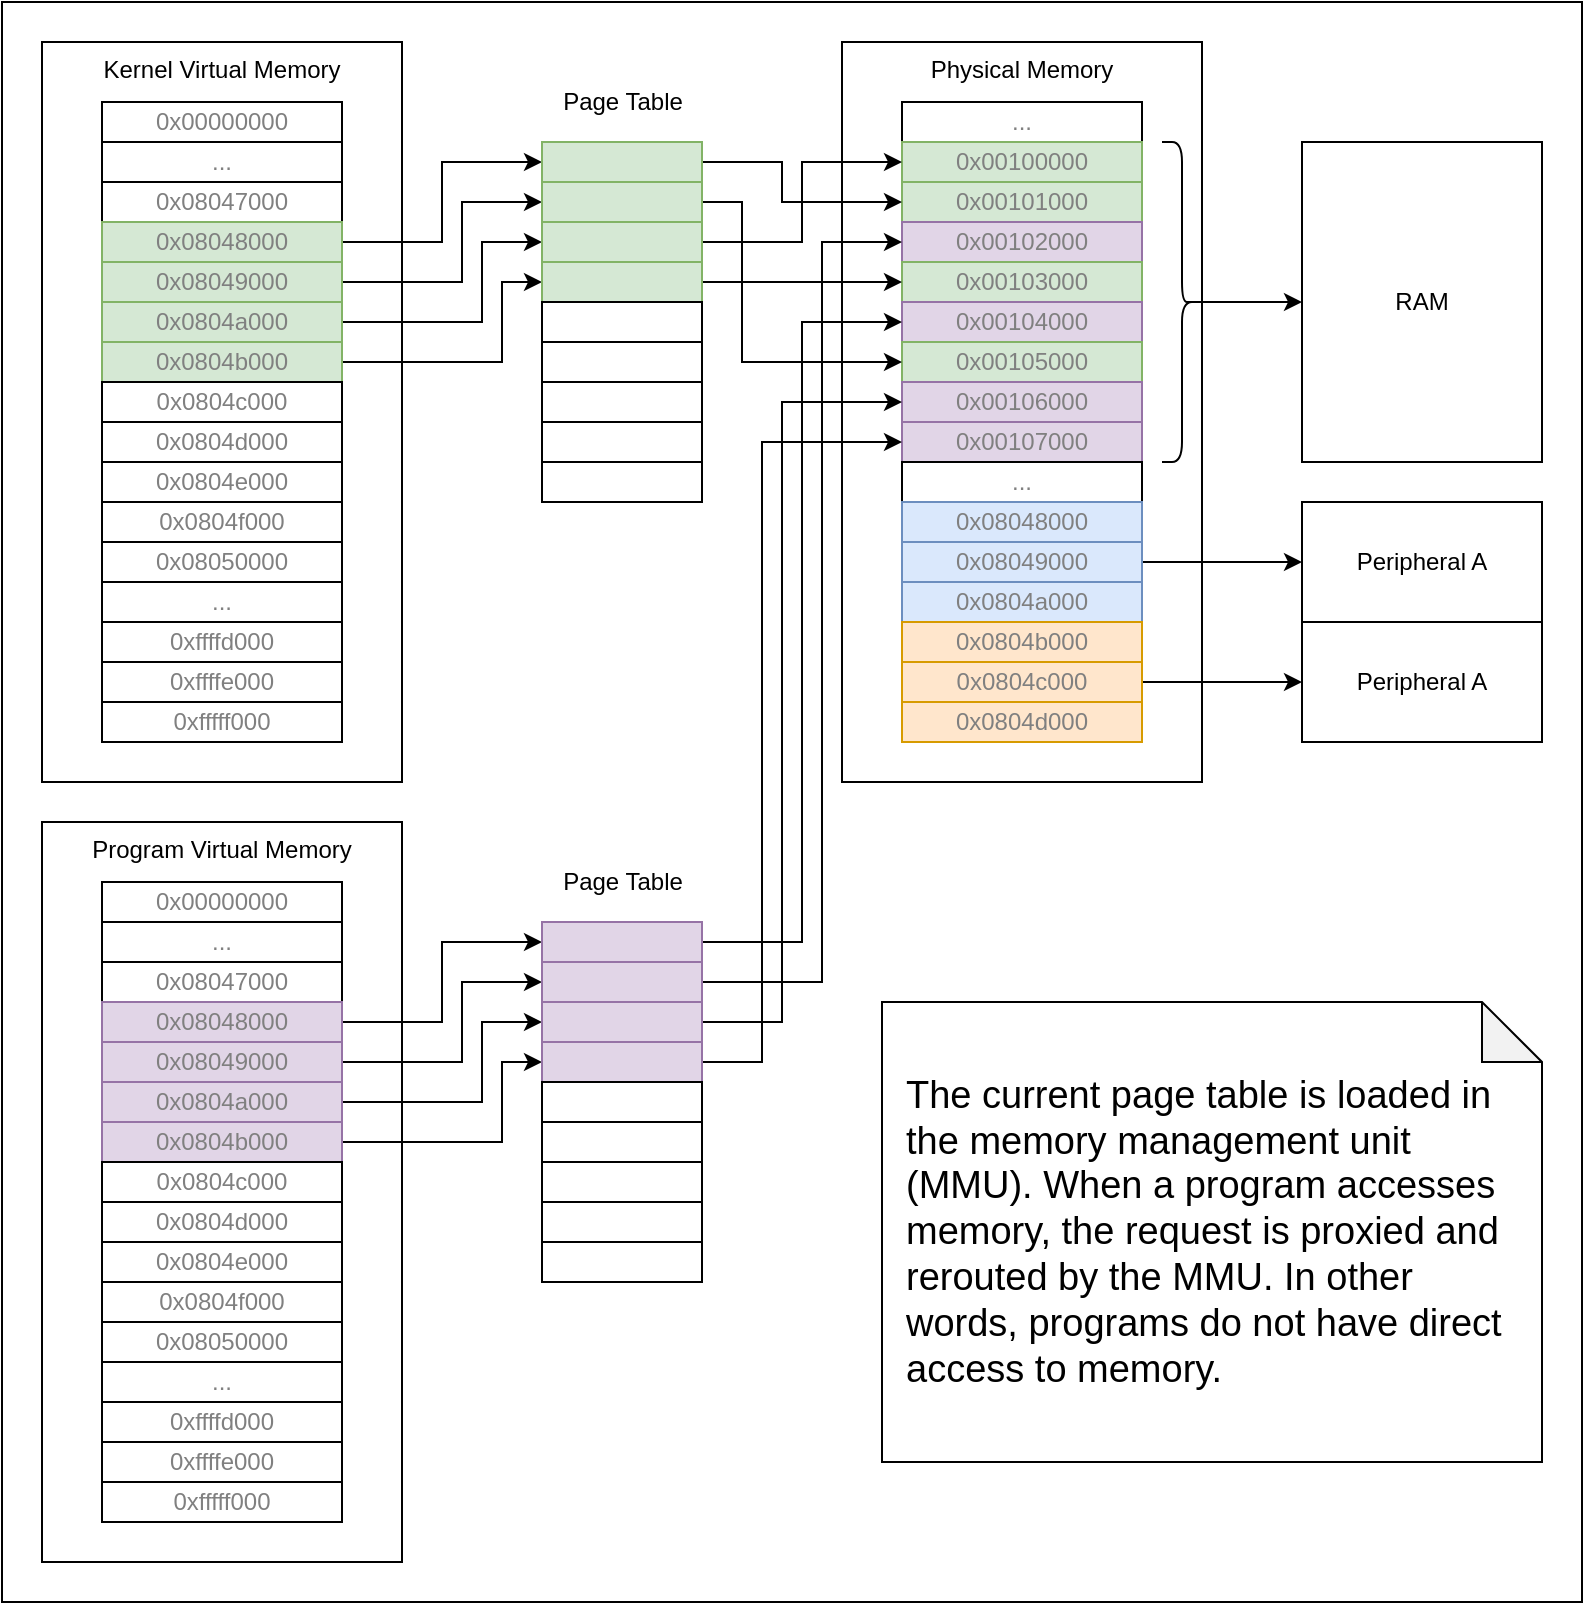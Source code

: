 <mxfile version="14.5.1" type="device"><diagram id="558RtdgoMr4aKJD9-32p" name="Page-1"><mxGraphModel dx="1086" dy="960" grid="1" gridSize="10" guides="1" tooltips="1" connect="1" arrows="1" fold="1" page="1" pageScale="1" pageWidth="850" pageHeight="1100" math="0" shadow="0"><root><mxCell id="0"/><mxCell id="1" parent="0"/><mxCell id="YCdUTEBRLjC4YjcyD9-x-125" value="" style="rounded=0;whiteSpace=wrap;html=1;fontColor=#000000;" vertex="1" parent="1"><mxGeometry x="20" y="20" width="790" height="800" as="geometry"/></mxCell><mxCell id="YCdUTEBRLjC4YjcyD9-x-17" value="Kernel Virtual Memory" style="rounded=0;whiteSpace=wrap;html=1;verticalAlign=top;" vertex="1" parent="1"><mxGeometry x="40" y="40" width="180" height="370" as="geometry"/></mxCell><mxCell id="YCdUTEBRLjC4YjcyD9-x-1" value="0x00000000" style="rounded=0;whiteSpace=wrap;html=1;fontColor=#808080;" vertex="1" parent="1"><mxGeometry x="70" y="70" width="120" height="20" as="geometry"/></mxCell><mxCell id="YCdUTEBRLjC4YjcyD9-x-2" value="..." style="rounded=0;whiteSpace=wrap;html=1;fontColor=#808080;" vertex="1" parent="1"><mxGeometry x="70" y="90" width="120" height="20" as="geometry"/></mxCell><mxCell id="YCdUTEBRLjC4YjcyD9-x-3" value="0x08047000" style="rounded=0;whiteSpace=wrap;html=1;fontColor=#808080;" vertex="1" parent="1"><mxGeometry x="70" y="110" width="120" height="20" as="geometry"/></mxCell><mxCell id="YCdUTEBRLjC4YjcyD9-x-98" style="edgeStyle=orthogonalEdgeStyle;rounded=0;orthogonalLoop=1;jettySize=auto;html=1;exitX=1;exitY=0.5;exitDx=0;exitDy=0;entryX=0;entryY=0.5;entryDx=0;entryDy=0;" edge="1" parent="1" source="YCdUTEBRLjC4YjcyD9-x-4" target="YCdUTEBRLjC4YjcyD9-x-35"><mxGeometry relative="1" as="geometry"><Array as="points"><mxPoint x="240" y="140"/><mxPoint x="240" y="100"/></Array></mxGeometry></mxCell><mxCell id="YCdUTEBRLjC4YjcyD9-x-4" value="0x08048000" style="rounded=0;whiteSpace=wrap;html=1;fillColor=#d5e8d4;strokeColor=#82b366;fontColor=#808080;" vertex="1" parent="1"><mxGeometry x="70" y="130" width="120" height="20" as="geometry"/></mxCell><mxCell id="YCdUTEBRLjC4YjcyD9-x-99" style="edgeStyle=orthogonalEdgeStyle;rounded=0;orthogonalLoop=1;jettySize=auto;html=1;exitX=1;exitY=0.5;exitDx=0;exitDy=0;entryX=0;entryY=0.5;entryDx=0;entryDy=0;" edge="1" parent="1" source="YCdUTEBRLjC4YjcyD9-x-5" target="YCdUTEBRLjC4YjcyD9-x-36"><mxGeometry relative="1" as="geometry"><Array as="points"><mxPoint x="250" y="160"/><mxPoint x="250" y="120"/></Array></mxGeometry></mxCell><mxCell id="YCdUTEBRLjC4YjcyD9-x-5" value="0x08049000" style="rounded=0;whiteSpace=wrap;html=1;fillColor=#d5e8d4;strokeColor=#82b366;fontColor=#808080;" vertex="1" parent="1"><mxGeometry x="70" y="150" width="120" height="20" as="geometry"/></mxCell><mxCell id="YCdUTEBRLjC4YjcyD9-x-100" style="edgeStyle=orthogonalEdgeStyle;rounded=0;orthogonalLoop=1;jettySize=auto;html=1;exitX=1;exitY=0.5;exitDx=0;exitDy=0;entryX=0;entryY=0.5;entryDx=0;entryDy=0;" edge="1" parent="1" source="YCdUTEBRLjC4YjcyD9-x-6" target="YCdUTEBRLjC4YjcyD9-x-37"><mxGeometry relative="1" as="geometry"><Array as="points"><mxPoint x="260" y="180"/><mxPoint x="260" y="140"/></Array></mxGeometry></mxCell><mxCell id="YCdUTEBRLjC4YjcyD9-x-6" value="0x0804a000" style="rounded=0;whiteSpace=wrap;html=1;fillColor=#d5e8d4;strokeColor=#82b366;fontColor=#808080;" vertex="1" parent="1"><mxGeometry x="70" y="170" width="120" height="20" as="geometry"/></mxCell><mxCell id="YCdUTEBRLjC4YjcyD9-x-101" style="edgeStyle=orthogonalEdgeStyle;rounded=0;orthogonalLoop=1;jettySize=auto;html=1;exitX=1;exitY=0.5;exitDx=0;exitDy=0;entryX=0;entryY=0.5;entryDx=0;entryDy=0;" edge="1" parent="1" source="YCdUTEBRLjC4YjcyD9-x-7" target="YCdUTEBRLjC4YjcyD9-x-38"><mxGeometry relative="1" as="geometry"><Array as="points"><mxPoint x="270" y="200"/><mxPoint x="270" y="160"/></Array></mxGeometry></mxCell><mxCell id="YCdUTEBRLjC4YjcyD9-x-7" value="0x0804b000" style="rounded=0;whiteSpace=wrap;html=1;fillColor=#d5e8d4;strokeColor=#82b366;fontColor=#808080;" vertex="1" parent="1"><mxGeometry x="70" y="190" width="120" height="20" as="geometry"/></mxCell><mxCell id="YCdUTEBRLjC4YjcyD9-x-8" value="0x0804c000" style="rounded=0;whiteSpace=wrap;html=1;fontColor=#808080;" vertex="1" parent="1"><mxGeometry x="70" y="210" width="120" height="20" as="geometry"/></mxCell><mxCell id="YCdUTEBRLjC4YjcyD9-x-9" value="0x0804d000" style="rounded=0;whiteSpace=wrap;html=1;fontColor=#808080;" vertex="1" parent="1"><mxGeometry x="70" y="230" width="120" height="20" as="geometry"/></mxCell><mxCell id="YCdUTEBRLjC4YjcyD9-x-10" value="0x0804e000" style="rounded=0;whiteSpace=wrap;html=1;fontColor=#808080;" vertex="1" parent="1"><mxGeometry x="70" y="250" width="120" height="20" as="geometry"/></mxCell><mxCell id="YCdUTEBRLjC4YjcyD9-x-11" value="0x0804f000" style="rounded=0;whiteSpace=wrap;html=1;fontColor=#808080;" vertex="1" parent="1"><mxGeometry x="70" y="270" width="120" height="20" as="geometry"/></mxCell><mxCell id="YCdUTEBRLjC4YjcyD9-x-12" value="0x08050000" style="rounded=0;whiteSpace=wrap;html=1;fontColor=#808080;" vertex="1" parent="1"><mxGeometry x="70" y="290" width="120" height="20" as="geometry"/></mxCell><mxCell id="YCdUTEBRLjC4YjcyD9-x-13" value="..." style="rounded=0;whiteSpace=wrap;html=1;fontColor=#808080;" vertex="1" parent="1"><mxGeometry x="70" y="310" width="120" height="20" as="geometry"/></mxCell><mxCell id="YCdUTEBRLjC4YjcyD9-x-14" value="0xffffd000" style="rounded=0;whiteSpace=wrap;html=1;fontColor=#808080;" vertex="1" parent="1"><mxGeometry x="70" y="330" width="120" height="20" as="geometry"/></mxCell><mxCell id="YCdUTEBRLjC4YjcyD9-x-15" value="0xffffe000" style="rounded=0;whiteSpace=wrap;html=1;fontColor=#808080;" vertex="1" parent="1"><mxGeometry x="70" y="350" width="120" height="20" as="geometry"/></mxCell><mxCell id="YCdUTEBRLjC4YjcyD9-x-16" value="0xfffff000" style="rounded=0;whiteSpace=wrap;html=1;fontColor=#808080;" vertex="1" parent="1"><mxGeometry x="70" y="370" width="120" height="20" as="geometry"/></mxCell><mxCell id="YCdUTEBRLjC4YjcyD9-x-18" value="Physical Memory" style="rounded=0;whiteSpace=wrap;html=1;verticalAlign=top;" vertex="1" parent="1"><mxGeometry x="440" y="40" width="180" height="370" as="geometry"/></mxCell><mxCell id="YCdUTEBRLjC4YjcyD9-x-19" value="..." style="rounded=0;whiteSpace=wrap;html=1;fontColor=#808080;" vertex="1" parent="1"><mxGeometry x="470" y="70" width="120" height="20" as="geometry"/></mxCell><mxCell id="YCdUTEBRLjC4YjcyD9-x-20" value="0x00100000" style="rounded=0;whiteSpace=wrap;html=1;fillColor=#d5e8d4;strokeColor=#82b366;fontColor=#808080;" vertex="1" parent="1"><mxGeometry x="470" y="90" width="120" height="20" as="geometry"/></mxCell><mxCell id="YCdUTEBRLjC4YjcyD9-x-21" value="0x00101000" style="rounded=0;whiteSpace=wrap;html=1;fillColor=#d5e8d4;strokeColor=#82b366;fontColor=#808080;" vertex="1" parent="1"><mxGeometry x="470" y="110" width="120" height="20" as="geometry"/></mxCell><mxCell id="YCdUTEBRLjC4YjcyD9-x-22" value="0x00102000" style="rounded=0;whiteSpace=wrap;html=1;fillColor=#e1d5e7;strokeColor=#9673a6;fontColor=#808080;" vertex="1" parent="1"><mxGeometry x="470" y="130" width="120" height="20" as="geometry"/></mxCell><mxCell id="YCdUTEBRLjC4YjcyD9-x-23" value="0x00103000" style="rounded=0;whiteSpace=wrap;html=1;fillColor=#d5e8d4;strokeColor=#82b366;fontColor=#808080;" vertex="1" parent="1"><mxGeometry x="470" y="150" width="120" height="20" as="geometry"/></mxCell><mxCell id="YCdUTEBRLjC4YjcyD9-x-24" value="0x00104000" style="rounded=0;whiteSpace=wrap;html=1;fillColor=#e1d5e7;strokeColor=#9673a6;fontColor=#808080;" vertex="1" parent="1"><mxGeometry x="470" y="170" width="120" height="20" as="geometry"/></mxCell><mxCell id="YCdUTEBRLjC4YjcyD9-x-25" value="0x00105000" style="rounded=0;whiteSpace=wrap;html=1;fillColor=#d5e8d4;strokeColor=#82b366;fontColor=#808080;" vertex="1" parent="1"><mxGeometry x="470" y="190" width="120" height="20" as="geometry"/></mxCell><mxCell id="YCdUTEBRLjC4YjcyD9-x-26" value="0x00106000" style="rounded=0;whiteSpace=wrap;html=1;fillColor=#e1d5e7;strokeColor=#9673a6;fontColor=#808080;" vertex="1" parent="1"><mxGeometry x="470" y="210" width="120" height="20" as="geometry"/></mxCell><mxCell id="YCdUTEBRLjC4YjcyD9-x-27" value="0x00107000" style="rounded=0;whiteSpace=wrap;html=1;fillColor=#e1d5e7;strokeColor=#9673a6;fontColor=#808080;" vertex="1" parent="1"><mxGeometry x="470" y="230" width="120" height="20" as="geometry"/></mxCell><mxCell id="YCdUTEBRLjC4YjcyD9-x-28" value="..." style="rounded=0;whiteSpace=wrap;html=1;fontColor=#808080;" vertex="1" parent="1"><mxGeometry x="470" y="250" width="120" height="20" as="geometry"/></mxCell><mxCell id="YCdUTEBRLjC4YjcyD9-x-29" value="0x08048000" style="rounded=0;whiteSpace=wrap;html=1;fillColor=#dae8fc;strokeColor=#6c8ebf;fontColor=#808080;" vertex="1" parent="1"><mxGeometry x="470" y="270" width="120" height="20" as="geometry"/></mxCell><mxCell id="YCdUTEBRLjC4YjcyD9-x-97" style="edgeStyle=orthogonalEdgeStyle;rounded=0;orthogonalLoop=1;jettySize=auto;html=1;exitX=1;exitY=0.5;exitDx=0;exitDy=0;entryX=0;entryY=0.5;entryDx=0;entryDy=0;" edge="1" parent="1" source="YCdUTEBRLjC4YjcyD9-x-30" target="YCdUTEBRLjC4YjcyD9-x-68"><mxGeometry relative="1" as="geometry"/></mxCell><mxCell id="YCdUTEBRLjC4YjcyD9-x-30" value="0x08049000" style="rounded=0;whiteSpace=wrap;html=1;fillColor=#dae8fc;strokeColor=#6c8ebf;fontColor=#808080;" vertex="1" parent="1"><mxGeometry x="470" y="290" width="120" height="20" as="geometry"/></mxCell><mxCell id="YCdUTEBRLjC4YjcyD9-x-31" value="0x0804a000" style="rounded=0;whiteSpace=wrap;html=1;fillColor=#dae8fc;strokeColor=#6c8ebf;fontColor=#808080;" vertex="1" parent="1"><mxGeometry x="470" y="310" width="120" height="20" as="geometry"/></mxCell><mxCell id="YCdUTEBRLjC4YjcyD9-x-32" value="0x0804b000" style="rounded=0;whiteSpace=wrap;html=1;fillColor=#ffe6cc;strokeColor=#d79b00;fontColor=#808080;" vertex="1" parent="1"><mxGeometry x="470" y="330" width="120" height="20" as="geometry"/></mxCell><mxCell id="YCdUTEBRLjC4YjcyD9-x-96" style="edgeStyle=orthogonalEdgeStyle;rounded=0;orthogonalLoop=1;jettySize=auto;html=1;exitX=1;exitY=0.5;exitDx=0;exitDy=0;entryX=0;entryY=0.5;entryDx=0;entryDy=0;" edge="1" parent="1" source="YCdUTEBRLjC4YjcyD9-x-33" target="YCdUTEBRLjC4YjcyD9-x-69"><mxGeometry relative="1" as="geometry"/></mxCell><mxCell id="YCdUTEBRLjC4YjcyD9-x-33" value="0x0804c000" style="rounded=0;whiteSpace=wrap;html=1;fillColor=#ffe6cc;strokeColor=#d79b00;fontColor=#808080;" vertex="1" parent="1"><mxGeometry x="470" y="350" width="120" height="20" as="geometry"/></mxCell><mxCell id="YCdUTEBRLjC4YjcyD9-x-34" value="0x0804d000" style="rounded=0;whiteSpace=wrap;html=1;fillColor=#ffe6cc;strokeColor=#d79b00;fontColor=#808080;" vertex="1" parent="1"><mxGeometry x="470" y="370" width="120" height="20" as="geometry"/></mxCell><mxCell id="YCdUTEBRLjC4YjcyD9-x-102" style="edgeStyle=orthogonalEdgeStyle;rounded=0;orthogonalLoop=1;jettySize=auto;html=1;exitX=1;exitY=0.5;exitDx=0;exitDy=0;entryX=0;entryY=0.5;entryDx=0;entryDy=0;" edge="1" parent="1" source="YCdUTEBRLjC4YjcyD9-x-35" target="YCdUTEBRLjC4YjcyD9-x-21"><mxGeometry relative="1" as="geometry"><Array as="points"><mxPoint x="410" y="100"/><mxPoint x="410" y="120"/></Array></mxGeometry></mxCell><mxCell id="YCdUTEBRLjC4YjcyD9-x-35" value="" style="rounded=0;whiteSpace=wrap;html=1;fillColor=#d5e8d4;strokeColor=#82b366;" vertex="1" parent="1"><mxGeometry x="290" y="90" width="80" height="20" as="geometry"/></mxCell><mxCell id="YCdUTEBRLjC4YjcyD9-x-103" style="edgeStyle=orthogonalEdgeStyle;rounded=0;orthogonalLoop=1;jettySize=auto;html=1;exitX=1;exitY=0.5;exitDx=0;exitDy=0;entryX=0;entryY=0.5;entryDx=0;entryDy=0;" edge="1" parent="1" source="YCdUTEBRLjC4YjcyD9-x-36" target="YCdUTEBRLjC4YjcyD9-x-25"><mxGeometry relative="1" as="geometry"><Array as="points"><mxPoint x="390" y="120"/><mxPoint x="390" y="200"/></Array></mxGeometry></mxCell><mxCell id="YCdUTEBRLjC4YjcyD9-x-36" value="" style="rounded=0;whiteSpace=wrap;html=1;fillColor=#d5e8d4;strokeColor=#82b366;" vertex="1" parent="1"><mxGeometry x="290" y="110" width="80" height="20" as="geometry"/></mxCell><mxCell id="YCdUTEBRLjC4YjcyD9-x-111" style="edgeStyle=orthogonalEdgeStyle;rounded=0;orthogonalLoop=1;jettySize=auto;html=1;exitX=1;exitY=0.5;exitDx=0;exitDy=0;entryX=0;entryY=0.5;entryDx=0;entryDy=0;" edge="1" parent="1" source="YCdUTEBRLjC4YjcyD9-x-37" target="YCdUTEBRLjC4YjcyD9-x-20"><mxGeometry relative="1" as="geometry"/></mxCell><mxCell id="YCdUTEBRLjC4YjcyD9-x-37" value="" style="rounded=0;whiteSpace=wrap;html=1;fillColor=#d5e8d4;strokeColor=#82b366;" vertex="1" parent="1"><mxGeometry x="290" y="130" width="80" height="20" as="geometry"/></mxCell><mxCell id="YCdUTEBRLjC4YjcyD9-x-110" style="edgeStyle=orthogonalEdgeStyle;rounded=0;orthogonalLoop=1;jettySize=auto;html=1;exitX=1;exitY=0.5;exitDx=0;exitDy=0;entryX=0;entryY=0.5;entryDx=0;entryDy=0;" edge="1" parent="1" source="YCdUTEBRLjC4YjcyD9-x-38" target="YCdUTEBRLjC4YjcyD9-x-23"><mxGeometry relative="1" as="geometry"/></mxCell><mxCell id="YCdUTEBRLjC4YjcyD9-x-38" value="" style="rounded=0;whiteSpace=wrap;html=1;fillColor=#d5e8d4;strokeColor=#82b366;" vertex="1" parent="1"><mxGeometry x="290" y="150" width="80" height="20" as="geometry"/></mxCell><mxCell id="YCdUTEBRLjC4YjcyD9-x-39" value="" style="rounded=0;whiteSpace=wrap;html=1;" vertex="1" parent="1"><mxGeometry x="290" y="170" width="80" height="20" as="geometry"/></mxCell><mxCell id="YCdUTEBRLjC4YjcyD9-x-40" value="" style="rounded=0;whiteSpace=wrap;html=1;" vertex="1" parent="1"><mxGeometry x="290" y="190" width="80" height="20" as="geometry"/></mxCell><mxCell id="YCdUTEBRLjC4YjcyD9-x-41" value="" style="rounded=0;whiteSpace=wrap;html=1;" vertex="1" parent="1"><mxGeometry x="290" y="210" width="80" height="20" as="geometry"/></mxCell><mxCell id="YCdUTEBRLjC4YjcyD9-x-42" value="" style="rounded=0;whiteSpace=wrap;html=1;" vertex="1" parent="1"><mxGeometry x="290" y="230" width="80" height="20" as="geometry"/></mxCell><mxCell id="YCdUTEBRLjC4YjcyD9-x-43" value="" style="rounded=0;whiteSpace=wrap;html=1;" vertex="1" parent="1"><mxGeometry x="290" y="250" width="80" height="20" as="geometry"/></mxCell><mxCell id="YCdUTEBRLjC4YjcyD9-x-68" value="Peripheral A" style="rounded=0;whiteSpace=wrap;html=1;" vertex="1" parent="1"><mxGeometry x="670" y="270" width="120" height="60" as="geometry"/></mxCell><mxCell id="YCdUTEBRLjC4YjcyD9-x-69" value="Peripheral A" style="rounded=0;whiteSpace=wrap;html=1;" vertex="1" parent="1"><mxGeometry x="670" y="330" width="120" height="60" as="geometry"/></mxCell><mxCell id="YCdUTEBRLjC4YjcyD9-x-70" value="Program Virtual Memory" style="rounded=0;whiteSpace=wrap;html=1;verticalAlign=top;" vertex="1" parent="1"><mxGeometry x="40" y="430" width="180" height="370" as="geometry"/></mxCell><mxCell id="YCdUTEBRLjC4YjcyD9-x-71" value="&lt;span&gt;0x00000000&lt;/span&gt;" style="rounded=0;whiteSpace=wrap;html=1;fontColor=#808080;" vertex="1" parent="1"><mxGeometry x="70" y="460" width="120" height="20" as="geometry"/></mxCell><mxCell id="YCdUTEBRLjC4YjcyD9-x-72" value="&lt;span&gt;...&lt;/span&gt;" style="rounded=0;whiteSpace=wrap;html=1;fontColor=#808080;" vertex="1" parent="1"><mxGeometry x="70" y="480" width="120" height="20" as="geometry"/></mxCell><mxCell id="YCdUTEBRLjC4YjcyD9-x-73" value="&lt;span&gt;0x08047000&lt;/span&gt;" style="rounded=0;whiteSpace=wrap;html=1;fontColor=#808080;" vertex="1" parent="1"><mxGeometry x="70" y="500" width="120" height="20" as="geometry"/></mxCell><mxCell id="YCdUTEBRLjC4YjcyD9-x-112" style="edgeStyle=orthogonalEdgeStyle;rounded=0;orthogonalLoop=1;jettySize=auto;html=1;exitX=1;exitY=0.5;exitDx=0;exitDy=0;entryX=0;entryY=0.5;entryDx=0;entryDy=0;" edge="1" parent="1" source="YCdUTEBRLjC4YjcyD9-x-74" target="YCdUTEBRLjC4YjcyD9-x-87"><mxGeometry relative="1" as="geometry"/></mxCell><mxCell id="YCdUTEBRLjC4YjcyD9-x-74" value="&lt;span&gt;0x08048000&lt;/span&gt;" style="rounded=0;whiteSpace=wrap;html=1;fillColor=#e1d5e7;strokeColor=#9673a6;fontColor=#808080;" vertex="1" parent="1"><mxGeometry x="70" y="520" width="120" height="20" as="geometry"/></mxCell><mxCell id="YCdUTEBRLjC4YjcyD9-x-113" style="edgeStyle=orthogonalEdgeStyle;rounded=0;orthogonalLoop=1;jettySize=auto;html=1;exitX=1;exitY=0.5;exitDx=0;exitDy=0;entryX=0;entryY=0.5;entryDx=0;entryDy=0;" edge="1" parent="1" source="YCdUTEBRLjC4YjcyD9-x-75" target="YCdUTEBRLjC4YjcyD9-x-88"><mxGeometry relative="1" as="geometry"><Array as="points"><mxPoint x="250" y="550"/><mxPoint x="250" y="510"/></Array></mxGeometry></mxCell><mxCell id="YCdUTEBRLjC4YjcyD9-x-75" value="&lt;span&gt;0x08049000&lt;/span&gt;" style="rounded=0;whiteSpace=wrap;html=1;fillColor=#e1d5e7;strokeColor=#9673a6;fontColor=#808080;" vertex="1" parent="1"><mxGeometry x="70" y="540" width="120" height="20" as="geometry"/></mxCell><mxCell id="YCdUTEBRLjC4YjcyD9-x-114" style="edgeStyle=orthogonalEdgeStyle;rounded=0;orthogonalLoop=1;jettySize=auto;html=1;exitX=1;exitY=0.5;exitDx=0;exitDy=0;entryX=0;entryY=0.5;entryDx=0;entryDy=0;" edge="1" parent="1" source="YCdUTEBRLjC4YjcyD9-x-76" target="YCdUTEBRLjC4YjcyD9-x-89"><mxGeometry relative="1" as="geometry"><Array as="points"><mxPoint x="260" y="570"/><mxPoint x="260" y="530"/></Array></mxGeometry></mxCell><mxCell id="YCdUTEBRLjC4YjcyD9-x-76" value="&lt;span&gt;0x0804a000&lt;/span&gt;" style="rounded=0;whiteSpace=wrap;html=1;fillColor=#e1d5e7;strokeColor=#9673a6;fontColor=#808080;" vertex="1" parent="1"><mxGeometry x="70" y="560" width="120" height="20" as="geometry"/></mxCell><mxCell id="YCdUTEBRLjC4YjcyD9-x-115" style="edgeStyle=orthogonalEdgeStyle;rounded=0;orthogonalLoop=1;jettySize=auto;html=1;exitX=1;exitY=0.5;exitDx=0;exitDy=0;entryX=0;entryY=0.5;entryDx=0;entryDy=0;" edge="1" parent="1" source="YCdUTEBRLjC4YjcyD9-x-77" target="YCdUTEBRLjC4YjcyD9-x-90"><mxGeometry relative="1" as="geometry"><Array as="points"><mxPoint x="270" y="590"/><mxPoint x="270" y="550"/></Array></mxGeometry></mxCell><mxCell id="YCdUTEBRLjC4YjcyD9-x-77" value="&lt;span&gt;0x0804b000&lt;/span&gt;" style="rounded=0;whiteSpace=wrap;html=1;fillColor=#e1d5e7;strokeColor=#9673a6;fontColor=#808080;" vertex="1" parent="1"><mxGeometry x="70" y="580" width="120" height="20" as="geometry"/></mxCell><mxCell id="YCdUTEBRLjC4YjcyD9-x-78" value="&lt;span&gt;0x0804c000&lt;/span&gt;" style="rounded=0;whiteSpace=wrap;html=1;fontColor=#808080;" vertex="1" parent="1"><mxGeometry x="70" y="600" width="120" height="20" as="geometry"/></mxCell><mxCell id="YCdUTEBRLjC4YjcyD9-x-79" value="&lt;span&gt;0x0804d000&lt;/span&gt;" style="rounded=0;whiteSpace=wrap;html=1;fontColor=#808080;" vertex="1" parent="1"><mxGeometry x="70" y="620" width="120" height="20" as="geometry"/></mxCell><mxCell id="YCdUTEBRLjC4YjcyD9-x-80" value="&lt;span&gt;0x0804e000&lt;/span&gt;" style="rounded=0;whiteSpace=wrap;html=1;fontColor=#808080;" vertex="1" parent="1"><mxGeometry x="70" y="640" width="120" height="20" as="geometry"/></mxCell><mxCell id="YCdUTEBRLjC4YjcyD9-x-81" value="&lt;span&gt;0x0804f000&lt;/span&gt;" style="rounded=0;whiteSpace=wrap;html=1;fontColor=#808080;" vertex="1" parent="1"><mxGeometry x="70" y="660" width="120" height="20" as="geometry"/></mxCell><mxCell id="YCdUTEBRLjC4YjcyD9-x-82" value="&lt;span&gt;0x08050000&lt;/span&gt;" style="rounded=0;whiteSpace=wrap;html=1;fontColor=#808080;" vertex="1" parent="1"><mxGeometry x="70" y="680" width="120" height="20" as="geometry"/></mxCell><mxCell id="YCdUTEBRLjC4YjcyD9-x-83" value="&lt;span&gt;...&lt;/span&gt;" style="rounded=0;whiteSpace=wrap;html=1;fontColor=#808080;" vertex="1" parent="1"><mxGeometry x="70" y="700" width="120" height="20" as="geometry"/></mxCell><mxCell id="YCdUTEBRLjC4YjcyD9-x-84" value="0xffffd000" style="rounded=0;whiteSpace=wrap;html=1;fontColor=#808080;" vertex="1" parent="1"><mxGeometry x="70" y="720" width="120" height="20" as="geometry"/></mxCell><mxCell id="YCdUTEBRLjC4YjcyD9-x-85" value="0xffffe000" style="rounded=0;whiteSpace=wrap;html=1;fontColor=#808080;" vertex="1" parent="1"><mxGeometry x="70" y="740" width="120" height="20" as="geometry"/></mxCell><mxCell id="YCdUTEBRLjC4YjcyD9-x-86" value="&lt;span&gt;0xfffff000&lt;/span&gt;" style="rounded=0;whiteSpace=wrap;html=1;fontColor=#808080;" vertex="1" parent="1"><mxGeometry x="70" y="760" width="120" height="20" as="geometry"/></mxCell><mxCell id="YCdUTEBRLjC4YjcyD9-x-106" style="edgeStyle=orthogonalEdgeStyle;rounded=0;orthogonalLoop=1;jettySize=auto;html=1;exitX=1;exitY=0.5;exitDx=0;exitDy=0;entryX=0;entryY=0.5;entryDx=0;entryDy=0;" edge="1" parent="1" source="YCdUTEBRLjC4YjcyD9-x-87" target="YCdUTEBRLjC4YjcyD9-x-24"><mxGeometry relative="1" as="geometry"/></mxCell><mxCell id="YCdUTEBRLjC4YjcyD9-x-87" value="" style="rounded=0;whiteSpace=wrap;html=1;fillColor=#e1d5e7;strokeColor=#9673a6;" vertex="1" parent="1"><mxGeometry x="290" y="480" width="80" height="20" as="geometry"/></mxCell><mxCell id="YCdUTEBRLjC4YjcyD9-x-107" style="edgeStyle=orthogonalEdgeStyle;rounded=0;orthogonalLoop=1;jettySize=auto;html=1;exitX=1;exitY=0.5;exitDx=0;exitDy=0;entryX=0;entryY=0.5;entryDx=0;entryDy=0;" edge="1" parent="1" source="YCdUTEBRLjC4YjcyD9-x-88" target="YCdUTEBRLjC4YjcyD9-x-22"><mxGeometry relative="1" as="geometry"><Array as="points"><mxPoint x="430" y="510"/><mxPoint x="430" y="140"/></Array></mxGeometry></mxCell><mxCell id="YCdUTEBRLjC4YjcyD9-x-88" value="" style="rounded=0;whiteSpace=wrap;html=1;fillColor=#e1d5e7;strokeColor=#9673a6;" vertex="1" parent="1"><mxGeometry x="290" y="500" width="80" height="20" as="geometry"/></mxCell><mxCell id="YCdUTEBRLjC4YjcyD9-x-109" style="edgeStyle=orthogonalEdgeStyle;rounded=0;orthogonalLoop=1;jettySize=auto;html=1;exitX=1;exitY=0.5;exitDx=0;exitDy=0;entryX=0;entryY=0.5;entryDx=0;entryDy=0;" edge="1" parent="1" source="YCdUTEBRLjC4YjcyD9-x-89" target="YCdUTEBRLjC4YjcyD9-x-26"><mxGeometry relative="1" as="geometry"><Array as="points"><mxPoint x="410" y="530"/><mxPoint x="410" y="220"/></Array></mxGeometry></mxCell><mxCell id="YCdUTEBRLjC4YjcyD9-x-89" value="" style="rounded=0;whiteSpace=wrap;html=1;fillColor=#e1d5e7;strokeColor=#9673a6;" vertex="1" parent="1"><mxGeometry x="290" y="520" width="80" height="20" as="geometry"/></mxCell><mxCell id="YCdUTEBRLjC4YjcyD9-x-108" style="edgeStyle=orthogonalEdgeStyle;rounded=0;orthogonalLoop=1;jettySize=auto;html=1;exitX=1;exitY=0.5;exitDx=0;exitDy=0;entryX=0;entryY=0.5;entryDx=0;entryDy=0;" edge="1" parent="1" source="YCdUTEBRLjC4YjcyD9-x-90" target="YCdUTEBRLjC4YjcyD9-x-27"><mxGeometry relative="1" as="geometry"><Array as="points"><mxPoint x="400" y="550"/><mxPoint x="400" y="240"/></Array></mxGeometry></mxCell><mxCell id="YCdUTEBRLjC4YjcyD9-x-90" value="" style="rounded=0;whiteSpace=wrap;html=1;fillColor=#e1d5e7;strokeColor=#9673a6;" vertex="1" parent="1"><mxGeometry x="290" y="540" width="80" height="20" as="geometry"/></mxCell><mxCell id="YCdUTEBRLjC4YjcyD9-x-91" value="" style="rounded=0;whiteSpace=wrap;html=1;" vertex="1" parent="1"><mxGeometry x="290" y="560" width="80" height="20" as="geometry"/></mxCell><mxCell id="YCdUTEBRLjC4YjcyD9-x-92" value="" style="rounded=0;whiteSpace=wrap;html=1;" vertex="1" parent="1"><mxGeometry x="290" y="580" width="80" height="20" as="geometry"/></mxCell><mxCell id="YCdUTEBRLjC4YjcyD9-x-93" value="" style="rounded=0;whiteSpace=wrap;html=1;" vertex="1" parent="1"><mxGeometry x="290" y="600" width="80" height="20" as="geometry"/></mxCell><mxCell id="YCdUTEBRLjC4YjcyD9-x-94" value="" style="rounded=0;whiteSpace=wrap;html=1;" vertex="1" parent="1"><mxGeometry x="290" y="620" width="80" height="20" as="geometry"/></mxCell><mxCell id="YCdUTEBRLjC4YjcyD9-x-95" value="" style="rounded=0;whiteSpace=wrap;html=1;" vertex="1" parent="1"><mxGeometry x="290" y="640" width="80" height="20" as="geometry"/></mxCell><mxCell id="YCdUTEBRLjC4YjcyD9-x-116" value="RAM" style="rounded=0;whiteSpace=wrap;html=1;" vertex="1" parent="1"><mxGeometry x="670" y="90" width="120" height="160" as="geometry"/></mxCell><mxCell id="YCdUTEBRLjC4YjcyD9-x-118" value="Page Table" style="text;html=1;align=center;verticalAlign=middle;resizable=0;points=[];autosize=1;" vertex="1" parent="1"><mxGeometry x="290" y="60" width="80" height="20" as="geometry"/></mxCell><mxCell id="YCdUTEBRLjC4YjcyD9-x-119" value="Page Table" style="text;html=1;align=center;verticalAlign=middle;resizable=0;points=[];autosize=1;" vertex="1" parent="1"><mxGeometry x="290" y="450" width="80" height="20" as="geometry"/></mxCell><mxCell id="YCdUTEBRLjC4YjcyD9-x-121" value="&lt;font style=&quot;font-size: 19px&quot;&gt;The current page table is loaded in the memory management unit (MMU). When a program accesses memory, the request is proxied and rerouted by the MMU. In other words, programs do not have direct access to memory.&lt;/font&gt;" style="shape=note;whiteSpace=wrap;html=1;backgroundOutline=1;darkOpacity=0.05;fontColor=#000000;align=left;spacingLeft=10;spacingRight=10;" vertex="1" parent="1"><mxGeometry x="460" y="520" width="330" height="230" as="geometry"/></mxCell><mxCell id="YCdUTEBRLjC4YjcyD9-x-124" style="edgeStyle=orthogonalEdgeStyle;rounded=0;orthogonalLoop=1;jettySize=auto;html=1;exitX=0.1;exitY=0.5;exitDx=0;exitDy=0;exitPerimeter=0;entryX=0;entryY=0.5;entryDx=0;entryDy=0;fontColor=#000000;" edge="1" parent="1" source="YCdUTEBRLjC4YjcyD9-x-123" target="YCdUTEBRLjC4YjcyD9-x-116"><mxGeometry relative="1" as="geometry"/></mxCell><mxCell id="YCdUTEBRLjC4YjcyD9-x-123" value="" style="shape=curlyBracket;whiteSpace=wrap;html=1;rounded=1;fontColor=#000000;rotation=-180;" vertex="1" parent="1"><mxGeometry x="600" y="90" width="20" height="160" as="geometry"/></mxCell></root></mxGraphModel></diagram></mxfile>